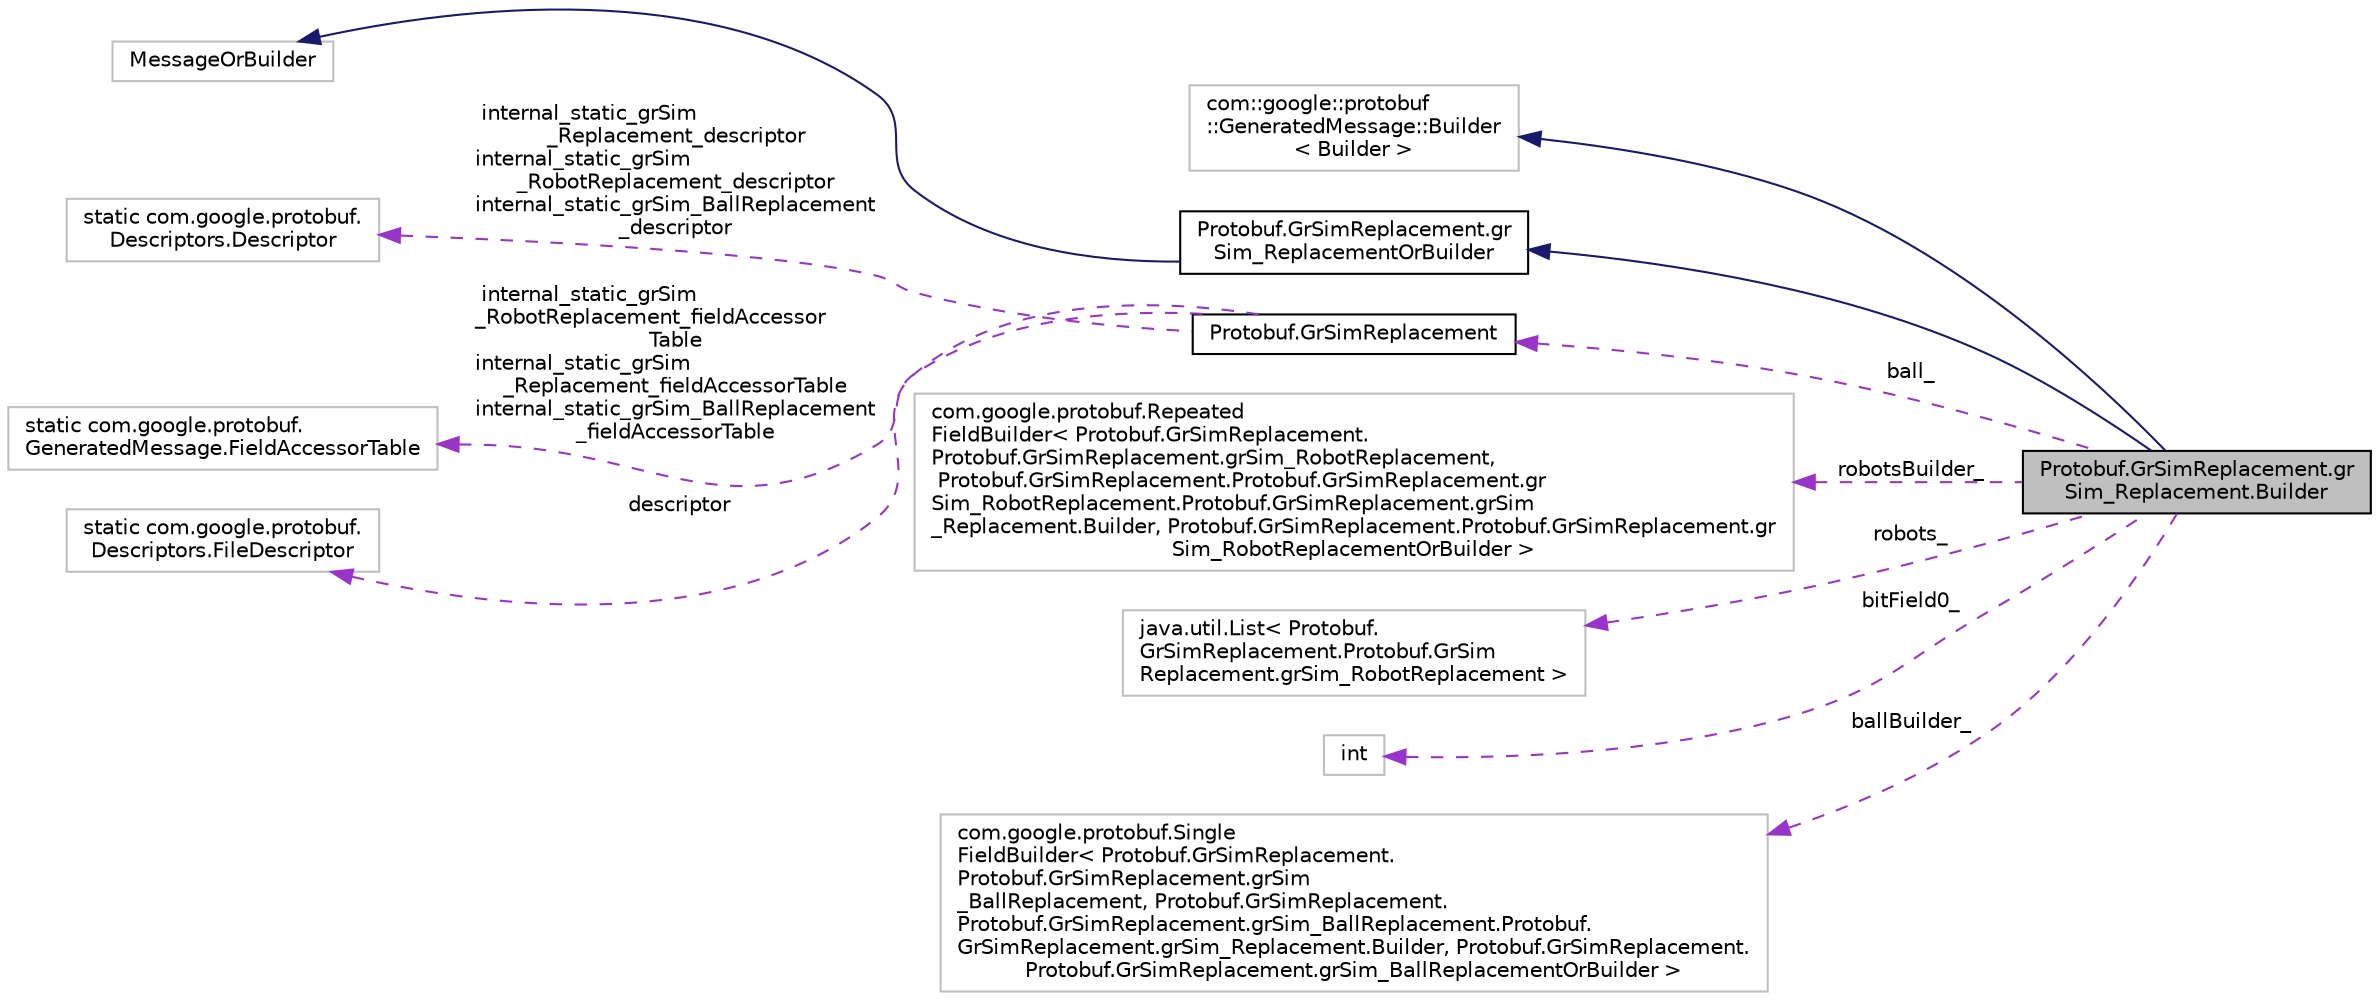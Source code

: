 digraph "Protobuf.GrSimReplacement.grSim_Replacement.Builder"
{
 // INTERACTIVE_SVG=YES
  edge [fontname="Helvetica",fontsize="10",labelfontname="Helvetica",labelfontsize="10"];
  node [fontname="Helvetica",fontsize="10",shape=record];
  rankdir="LR";
  Node1 [label="Protobuf.GrSimReplacement.gr\lSim_Replacement.Builder",height=0.2,width=0.4,color="black", fillcolor="grey75", style="filled", fontcolor="black"];
  Node2 -> Node1 [dir="back",color="midnightblue",fontsize="10",style="solid",fontname="Helvetica"];
  Node2 [label="com::google::protobuf\l::GeneratedMessage::Builder\l\< Builder \>",height=0.2,width=0.4,color="grey75", fillcolor="white", style="filled"];
  Node3 -> Node1 [dir="back",color="midnightblue",fontsize="10",style="solid",fontname="Helvetica"];
  Node3 [label="Protobuf.GrSimReplacement.gr\lSim_ReplacementOrBuilder",height=0.2,width=0.4,color="black", fillcolor="white", style="filled",URL="$da/de6/interface_protobuf_1_1_gr_sim_replacement_1_1gr_sim___replacement_or_builder.html"];
  Node4 -> Node3 [dir="back",color="midnightblue",fontsize="10",style="solid",fontname="Helvetica"];
  Node4 [label="MessageOrBuilder",height=0.2,width=0.4,color="grey75", fillcolor="white", style="filled"];
  Node5 -> Node1 [dir="back",color="darkorchid3",fontsize="10",style="dashed",label=" ball_" ,fontname="Helvetica"];
  Node5 [label="Protobuf.GrSimReplacement",height=0.2,width=0.4,color="black", fillcolor="white", style="filled",URL="$d2/de8/class_protobuf_1_1_gr_sim_replacement.html"];
  Node6 -> Node5 [dir="back",color="darkorchid3",fontsize="10",style="dashed",label=" internal_static_grSim\l_Replacement_descriptor\ninternal_static_grSim\l_RobotReplacement_descriptor\ninternal_static_grSim_BallReplacement\l_descriptor" ,fontname="Helvetica"];
  Node6 [label="static com.google.protobuf.\lDescriptors.Descriptor",height=0.2,width=0.4,color="grey75", fillcolor="white", style="filled"];
  Node7 -> Node5 [dir="back",color="darkorchid3",fontsize="10",style="dashed",label=" internal_static_grSim\l_RobotReplacement_fieldAccessor\lTable\ninternal_static_grSim\l_Replacement_fieldAccessorTable\ninternal_static_grSim_BallReplacement\l_fieldAccessorTable" ,fontname="Helvetica"];
  Node7 [label="static com.google.protobuf.\lGeneratedMessage.FieldAccessorTable",height=0.2,width=0.4,color="grey75", fillcolor="white", style="filled"];
  Node8 -> Node5 [dir="back",color="darkorchid3",fontsize="10",style="dashed",label=" descriptor" ,fontname="Helvetica"];
  Node8 [label="static com.google.protobuf.\lDescriptors.FileDescriptor",height=0.2,width=0.4,color="grey75", fillcolor="white", style="filled"];
  Node9 -> Node1 [dir="back",color="darkorchid3",fontsize="10",style="dashed",label=" robotsBuilder_" ,fontname="Helvetica"];
  Node9 [label="com.google.protobuf.Repeated\lFieldBuilder\< Protobuf.GrSimReplacement.\lProtobuf.GrSimReplacement.grSim_RobotReplacement,\l Protobuf.GrSimReplacement.Protobuf.GrSimReplacement.gr\lSim_RobotReplacement.Protobuf.GrSimReplacement.grSim\l_Replacement.Builder, Protobuf.GrSimReplacement.Protobuf.GrSimReplacement.gr\lSim_RobotReplacementOrBuilder \>",height=0.2,width=0.4,color="grey75", fillcolor="white", style="filled"];
  Node10 -> Node1 [dir="back",color="darkorchid3",fontsize="10",style="dashed",label=" robots_" ,fontname="Helvetica"];
  Node10 [label="java.util.List\< Protobuf.\lGrSimReplacement.Protobuf.GrSim\lReplacement.grSim_RobotReplacement \>",height=0.2,width=0.4,color="grey75", fillcolor="white", style="filled"];
  Node11 -> Node1 [dir="back",color="darkorchid3",fontsize="10",style="dashed",label=" bitField0_" ,fontname="Helvetica"];
  Node11 [label="int",height=0.2,width=0.4,color="grey75", fillcolor="white", style="filled"];
  Node12 -> Node1 [dir="back",color="darkorchid3",fontsize="10",style="dashed",label=" ballBuilder_" ,fontname="Helvetica"];
  Node12 [label="com.google.protobuf.Single\lFieldBuilder\< Protobuf.GrSimReplacement.\lProtobuf.GrSimReplacement.grSim\l_BallReplacement, Protobuf.GrSimReplacement.\lProtobuf.GrSimReplacement.grSim_BallReplacement.Protobuf.\lGrSimReplacement.grSim_Replacement.Builder, Protobuf.GrSimReplacement.\lProtobuf.GrSimReplacement.grSim_BallReplacementOrBuilder \>",height=0.2,width=0.4,color="grey75", fillcolor="white", style="filled"];
}
